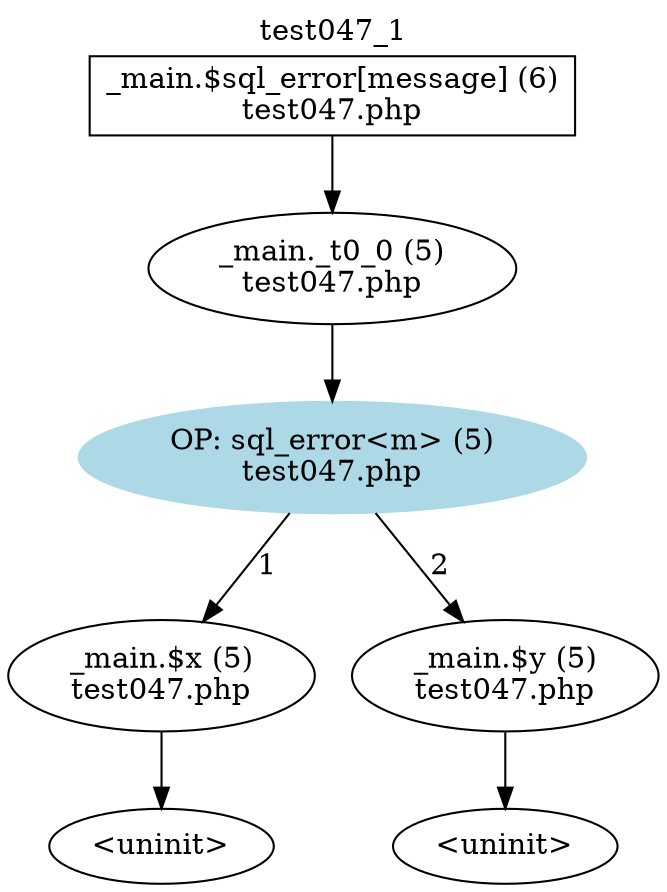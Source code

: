 digraph cfg {
  label="test047_1";
  labelloc=t;
  n1 [shape=box, label="_main.$sql_error[message] (6)\ntest047.php"];
  n2 [shape=ellipse, label="_main._t0_0 (5)\ntest047.php"];
  n3 [shape=ellipse, label="OP: sql_error<m> (5)\ntest047.php",style=filled,color=lightblue];
  n4 [shape=ellipse, label="_main.$x (5)\ntest047.php"];
  n5 [shape=ellipse, label="_main.$y (5)\ntest047.php"];
  n6 [shape=ellipse, label="<uninit>"];
  n7 [shape=ellipse, label="<uninit>"];
  n1 -> n2;
  n2 -> n3;
  n3 -> n4[label="1"];
  n3 -> n5[label="2"];
  n4 -> n6;
  n5 -> n7;
}
